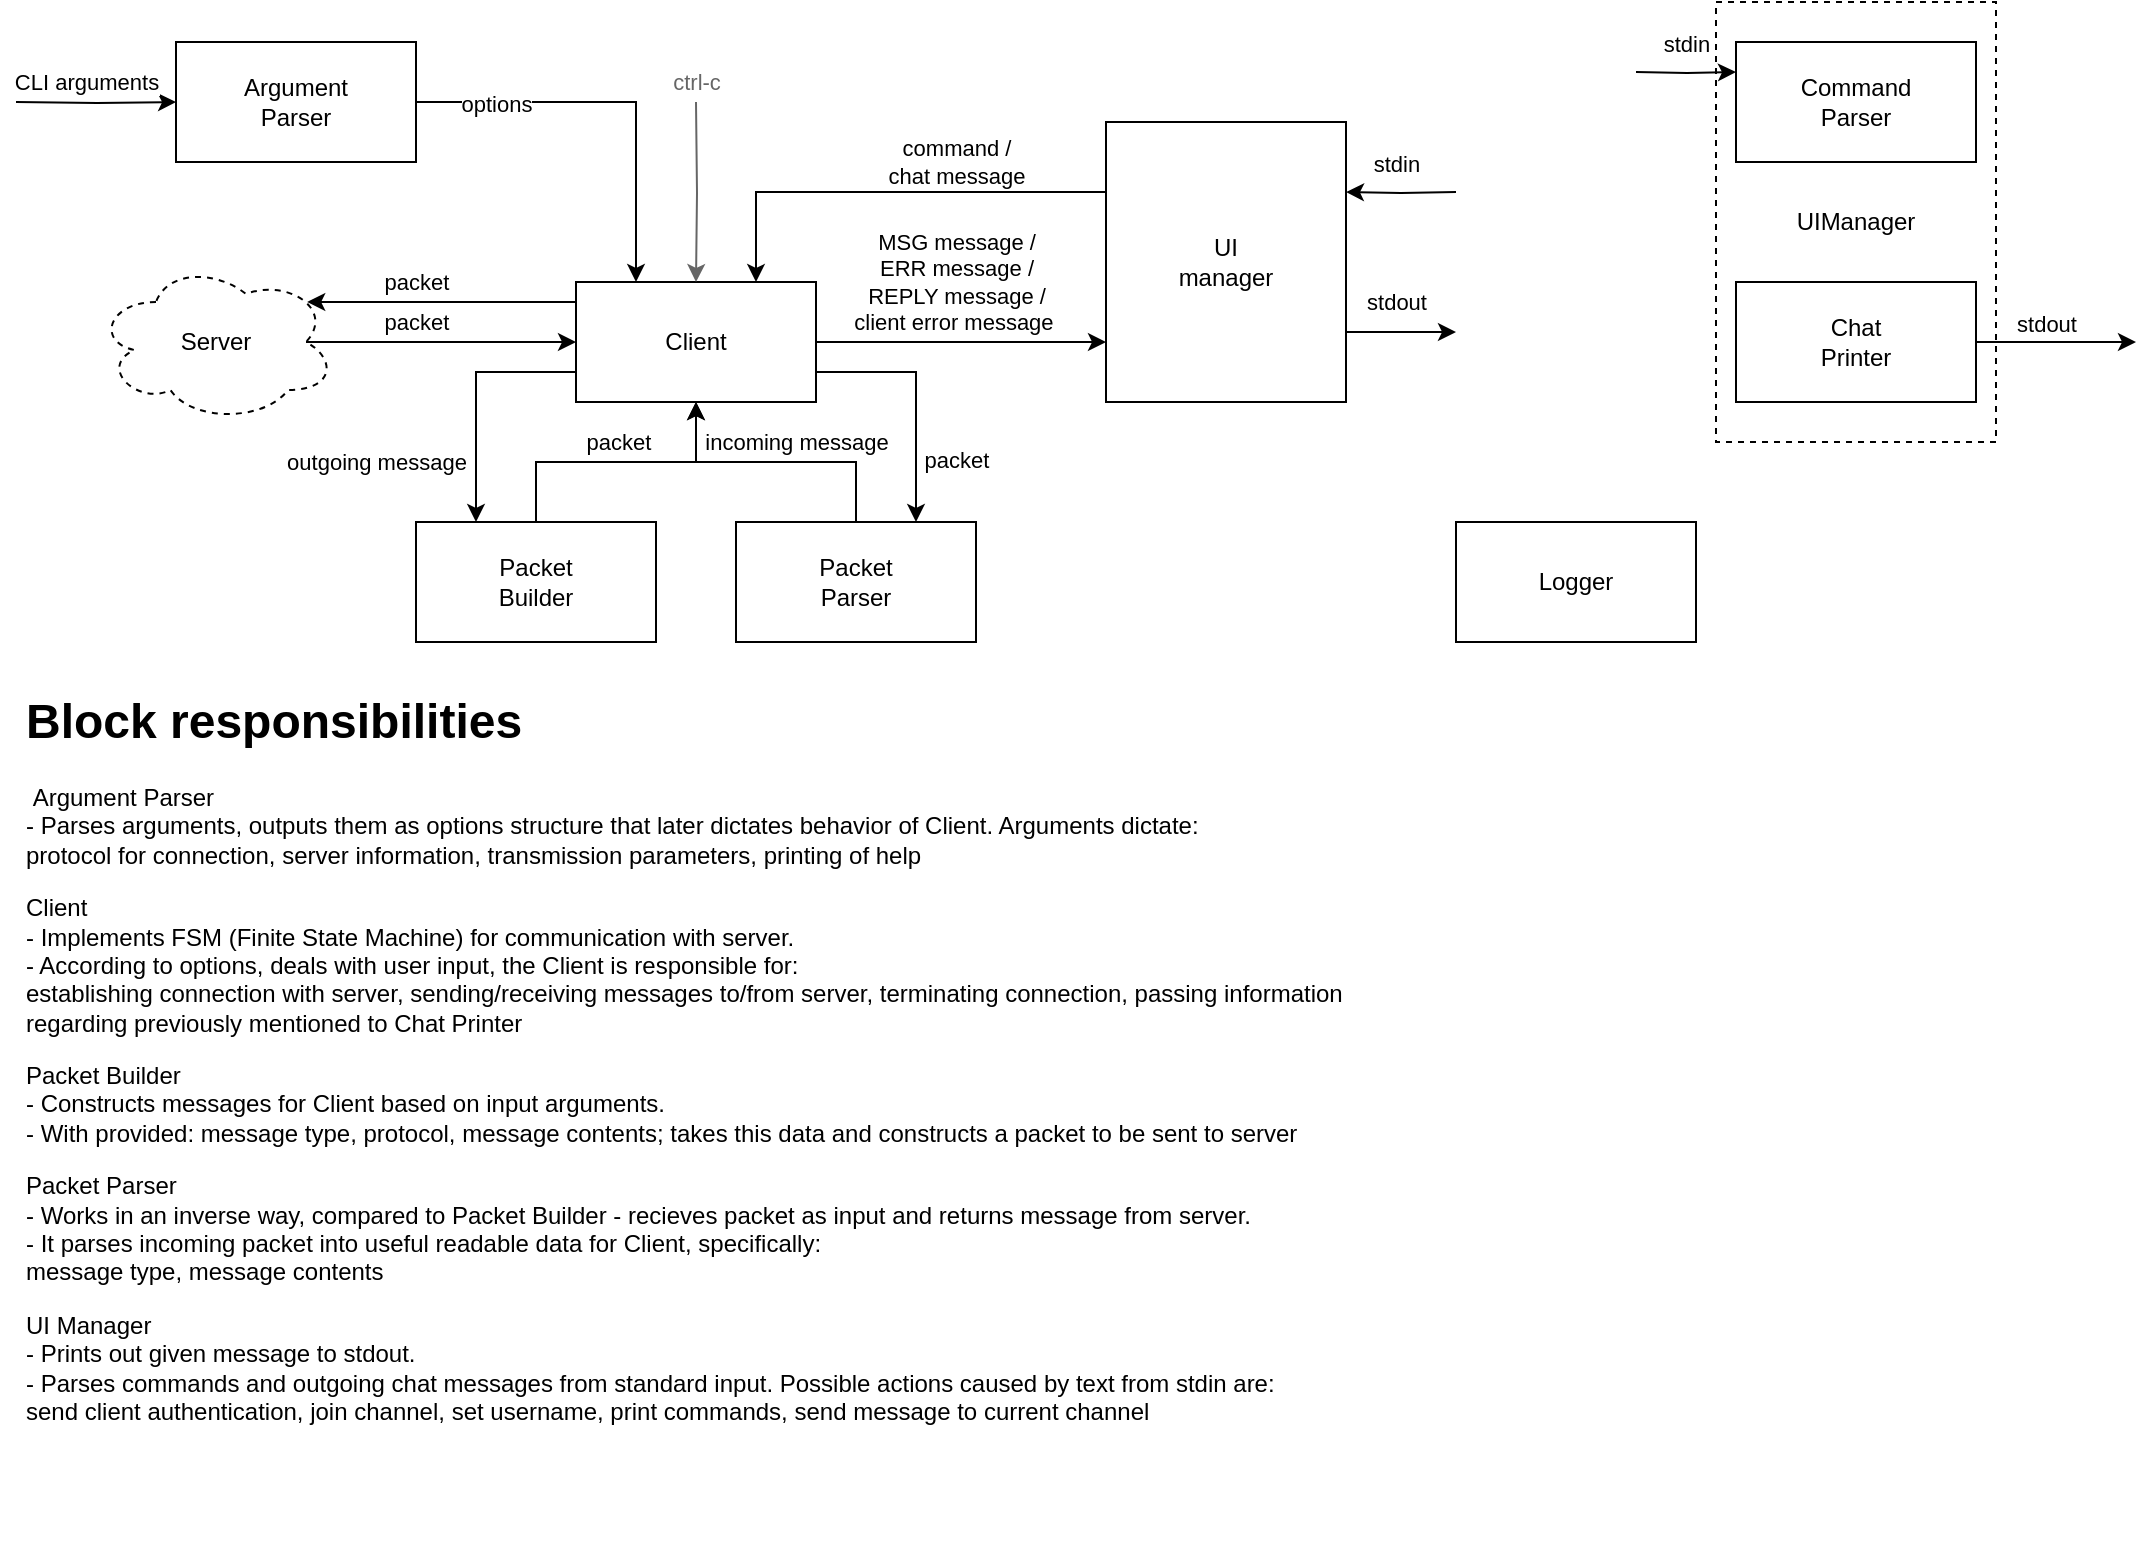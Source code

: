 <mxfile version="20.7.4" type="device" pages="3"><diagram id="19HB_wj7drYKRiI8PXYX" name="block_overview"><mxGraphModel dx="1418" dy="828" grid="1" gridSize="10" guides="1" tooltips="1" connect="1" arrows="1" fold="1" page="1" pageScale="1" pageWidth="1169" pageHeight="827" math="0" shadow="0"><root><mxCell id="0"/><mxCell id="1" parent="0"/><mxCell id="SHjql-UIn0zCqEM4_5_D-6" style="edgeStyle=orthogonalEdgeStyle;rounded=0;orthogonalLoop=1;jettySize=auto;html=1;exitX=1;exitY=0.5;exitDx=0;exitDy=0;entryX=0.25;entryY=0;entryDx=0;entryDy=0;" parent="1" source="SHjql-UIn0zCqEM4_5_D-1" target="SHjql-UIn0zCqEM4_5_D-3" edge="1"><mxGeometry relative="1" as="geometry"><mxPoint x="340" y="70" as="targetPoint"/></mxGeometry></mxCell><mxCell id="SHjql-UIn0zCqEM4_5_D-7" value="options" style="edgeLabel;html=1;align=center;verticalAlign=middle;resizable=0;points=[];" parent="SHjql-UIn0zCqEM4_5_D-6" vertex="1" connectable="0"><mxGeometry x="0.25" y="3" relative="1" as="geometry"><mxPoint x="-73" y="-14" as="offset"/></mxGeometry></mxCell><mxCell id="SHjql-UIn0zCqEM4_5_D-1" value="Argument&lt;br&gt;Parser" style="rounded=0;whiteSpace=wrap;html=1;" parent="1" vertex="1"><mxGeometry x="120" y="40" width="120" height="60" as="geometry"/></mxCell><mxCell id="SHjql-UIn0zCqEM4_5_D-13" style="edgeStyle=orthogonalEdgeStyle;rounded=0;orthogonalLoop=1;jettySize=auto;html=1;entryX=0.75;entryY=0;entryDx=0;entryDy=0;exitX=0;exitY=0.25;exitDx=0;exitDy=0;" parent="1" source="Tpk2nFmMupeDkC_VSGyl-1" target="SHjql-UIn0zCqEM4_5_D-3" edge="1"><mxGeometry relative="1" as="geometry"><mxPoint x="590" y="70" as="sourcePoint"/></mxGeometry></mxCell><mxCell id="SHjql-UIn0zCqEM4_5_D-14" value="command /&lt;br&gt;chat message" style="edgeLabel;html=1;align=center;verticalAlign=middle;resizable=0;points=[];" parent="SHjql-UIn0zCqEM4_5_D-13" vertex="1" connectable="0"><mxGeometry x="0.083" y="1" relative="1" as="geometry"><mxPoint x="44" y="-16" as="offset"/></mxGeometry></mxCell><mxCell id="MOxg56aHU-cCFxGus8Ry-1" style="edgeStyle=orthogonalEdgeStyle;rounded=0;orthogonalLoop=1;jettySize=auto;html=1;entryX=0;entryY=0.25;entryDx=0;entryDy=0;" parent="1" target="SHjql-UIn0zCqEM4_5_D-2" edge="1"><mxGeometry relative="1" as="geometry"><mxPoint x="810" y="50" as="targetPoint"/><mxPoint x="850" y="55" as="sourcePoint"/></mxGeometry></mxCell><mxCell id="MOxg56aHU-cCFxGus8Ry-2" value="stdin" style="edgeLabel;html=1;align=center;verticalAlign=middle;resizable=0;points=[];" parent="MOxg56aHU-cCFxGus8Ry-1" vertex="1" connectable="0"><mxGeometry x="-0.2" y="-1" relative="1" as="geometry"><mxPoint x="5" y="-16" as="offset"/></mxGeometry></mxCell><mxCell id="SHjql-UIn0zCqEM4_5_D-2" value="Command&lt;br&gt;Parser" style="rounded=0;whiteSpace=wrap;html=1;" parent="1" vertex="1"><mxGeometry x="900" y="40" width="120" height="60" as="geometry"/></mxCell><mxCell id="SHjql-UIn0zCqEM4_5_D-20" style="edgeStyle=orthogonalEdgeStyle;rounded=0;orthogonalLoop=1;jettySize=auto;html=1;fontColor=#666666;" parent="1" source="SHjql-UIn0zCqEM4_5_D-3" target="Tpk2nFmMupeDkC_VSGyl-1" edge="1"><mxGeometry relative="1" as="geometry"><mxPoint x="580" y="190" as="targetPoint"/><Array as="points"><mxPoint x="550" y="190"/><mxPoint x="550" y="190"/></Array></mxGeometry></mxCell><mxCell id="SHjql-UIn0zCqEM4_5_D-27" value="MSG message /&lt;br&gt;ERR message /&lt;br&gt;REPLY message /&lt;br&gt;client error message&amp;nbsp;" style="edgeLabel;html=1;align=center;verticalAlign=middle;resizable=0;points=[];fontColor=default;" parent="SHjql-UIn0zCqEM4_5_D-20" vertex="1" connectable="0"><mxGeometry x="-0.208" relative="1" as="geometry"><mxPoint x="12" y="-30" as="offset"/></mxGeometry></mxCell><mxCell id="SHjql-UIn0zCqEM4_5_D-29" style="edgeStyle=orthogonalEdgeStyle;rounded=0;orthogonalLoop=1;jettySize=auto;html=1;exitX=0;exitY=0.75;exitDx=0;exitDy=0;entryX=0.25;entryY=0;entryDx=0;entryDy=0;fontColor=#000000;" parent="1" source="SHjql-UIn0zCqEM4_5_D-3" target="SHjql-UIn0zCqEM4_5_D-4" edge="1"><mxGeometry relative="1" as="geometry"/></mxCell><mxCell id="SHjql-UIn0zCqEM4_5_D-31" value="outgoing message" style="edgeLabel;html=1;align=center;verticalAlign=middle;resizable=0;points=[];fontColor=default;" parent="SHjql-UIn0zCqEM4_5_D-29" vertex="1" connectable="0"><mxGeometry x="0.218" y="1" relative="1" as="geometry"><mxPoint x="-51" y="19" as="offset"/></mxGeometry></mxCell><mxCell id="SHjql-UIn0zCqEM4_5_D-30" style="edgeStyle=orthogonalEdgeStyle;rounded=0;orthogonalLoop=1;jettySize=auto;html=1;exitX=1;exitY=0.75;exitDx=0;exitDy=0;entryX=0.75;entryY=0;entryDx=0;entryDy=0;fontColor=#000000;" parent="1" source="SHjql-UIn0zCqEM4_5_D-3" target="SHjql-UIn0zCqEM4_5_D-5" edge="1"><mxGeometry relative="1" as="geometry"/></mxCell><mxCell id="SHjql-UIn0zCqEM4_5_D-32" value="packet" style="edgeLabel;html=1;align=center;verticalAlign=middle;resizable=0;points=[];fontColor=default;" parent="SHjql-UIn0zCqEM4_5_D-30" vertex="1" connectable="0"><mxGeometry x="0.504" relative="1" as="geometry"><mxPoint x="20" as="offset"/></mxGeometry></mxCell><mxCell id="SHjql-UIn0zCqEM4_5_D-3" value="Client" style="rounded=0;whiteSpace=wrap;html=1;" parent="1" vertex="1"><mxGeometry x="320" y="160" width="120" height="60" as="geometry"/></mxCell><mxCell id="SHjql-UIn0zCqEM4_5_D-21" style="edgeStyle=orthogonalEdgeStyle;rounded=0;orthogonalLoop=1;jettySize=auto;html=1;exitX=0.5;exitY=0;exitDx=0;exitDy=0;fontColor=#666666;" parent="1" source="SHjql-UIn0zCqEM4_5_D-4" target="SHjql-UIn0zCqEM4_5_D-3" edge="1"><mxGeometry relative="1" as="geometry"/></mxCell><mxCell id="SHjql-UIn0zCqEM4_5_D-24" value="packet" style="edgeLabel;html=1;align=center;verticalAlign=middle;resizable=0;points=[];fontColor=default;" parent="SHjql-UIn0zCqEM4_5_D-21" vertex="1" connectable="0"><mxGeometry x="-0.166" y="1" relative="1" as="geometry"><mxPoint x="12" y="-9" as="offset"/></mxGeometry></mxCell><mxCell id="SHjql-UIn0zCqEM4_5_D-4" value="Packet&lt;br&gt;Builder" style="rounded=0;whiteSpace=wrap;html=1;" parent="1" vertex="1"><mxGeometry x="240" y="280" width="120" height="60" as="geometry"/></mxCell><mxCell id="SHjql-UIn0zCqEM4_5_D-22" style="edgeStyle=orthogonalEdgeStyle;rounded=0;orthogonalLoop=1;jettySize=auto;html=1;exitX=0.5;exitY=0;exitDx=0;exitDy=0;fontColor=#666666;" parent="1" source="SHjql-UIn0zCqEM4_5_D-5" target="SHjql-UIn0zCqEM4_5_D-3" edge="1"><mxGeometry relative="1" as="geometry"/></mxCell><mxCell id="SHjql-UIn0zCqEM4_5_D-23" value="incoming message" style="edgeLabel;html=1;align=center;verticalAlign=middle;resizable=0;points=[];fontColor=default;" parent="SHjql-UIn0zCqEM4_5_D-22" vertex="1" connectable="0"><mxGeometry x="-0.169" relative="1" as="geometry"><mxPoint x="-2" y="-10" as="offset"/></mxGeometry></mxCell><mxCell id="SHjql-UIn0zCqEM4_5_D-5" value="Packet&lt;br&gt;Parser" style="rounded=0;whiteSpace=wrap;html=1;" parent="1" vertex="1"><mxGeometry x="400" y="280" width="120" height="60" as="geometry"/></mxCell><mxCell id="SHjql-UIn0zCqEM4_5_D-8" style="edgeStyle=orthogonalEdgeStyle;rounded=0;orthogonalLoop=1;jettySize=auto;html=1;" parent="1" target="SHjql-UIn0zCqEM4_5_D-1" edge="1"><mxGeometry relative="1" as="geometry"><mxPoint x="40" y="70" as="sourcePoint"/><mxPoint x="70" y="80" as="targetPoint"/></mxGeometry></mxCell><mxCell id="SHjql-UIn0zCqEM4_5_D-9" value="CLI arguments" style="edgeLabel;html=1;align=center;verticalAlign=middle;resizable=0;points=[];" parent="SHjql-UIn0zCqEM4_5_D-8" vertex="1" connectable="0"><mxGeometry x="0.25" y="3" relative="1" as="geometry"><mxPoint x="-15" y="-7" as="offset"/></mxGeometry></mxCell><mxCell id="SHjql-UIn0zCqEM4_5_D-12" value="Logger" style="rounded=0;whiteSpace=wrap;html=1;" parent="1" vertex="1"><mxGeometry x="760" y="280" width="120" height="60" as="geometry"/></mxCell><mxCell id="SHjql-UIn0zCqEM4_5_D-15" value="Chat&lt;br&gt;Printer" style="rounded=0;whiteSpace=wrap;html=1;" parent="1" vertex="1"><mxGeometry x="900" y="160" width="120" height="60" as="geometry"/></mxCell><mxCell id="SHjql-UIn0zCqEM4_5_D-16" style="edgeStyle=orthogonalEdgeStyle;rounded=0;orthogonalLoop=1;jettySize=auto;html=1;" parent="1" source="SHjql-UIn0zCqEM4_5_D-15" edge="1"><mxGeometry relative="1" as="geometry"><mxPoint x="1090" y="199.58" as="sourcePoint"/><mxPoint x="1100" y="190" as="targetPoint"/></mxGeometry></mxCell><mxCell id="SHjql-UIn0zCqEM4_5_D-17" value="stdout" style="edgeLabel;html=1;align=center;verticalAlign=middle;resizable=0;points=[];" parent="SHjql-UIn0zCqEM4_5_D-16" vertex="1" connectable="0"><mxGeometry x="0.25" y="3" relative="1" as="geometry"><mxPoint x="-15" y="-7" as="offset"/></mxGeometry></mxCell><mxCell id="SHjql-UIn0zCqEM4_5_D-18" style="edgeStyle=orthogonalEdgeStyle;rounded=0;orthogonalLoop=1;jettySize=auto;html=1;entryX=0.5;entryY=0;entryDx=0;entryDy=0;fillColor=#f5f5f5;strokeColor=#666666;" parent="1" target="SHjql-UIn0zCqEM4_5_D-3" edge="1"><mxGeometry relative="1" as="geometry"><mxPoint x="380" y="70" as="sourcePoint"/><mxPoint x="510" y="80" as="targetPoint"/></mxGeometry></mxCell><mxCell id="SHjql-UIn0zCqEM4_5_D-19" value="ctrl-c" style="edgeLabel;html=1;align=center;verticalAlign=middle;resizable=0;points=[];fontColor=#666666;" parent="SHjql-UIn0zCqEM4_5_D-18" vertex="1" connectable="0"><mxGeometry x="0.25" y="3" relative="1" as="geometry"><mxPoint x="-3" y="-66" as="offset"/></mxGeometry></mxCell><mxCell id="SHjql-UIn0zCqEM4_5_D-26" value="&lt;h1&gt;Block responsibilities&lt;/h1&gt;&lt;p&gt;&amp;nbsp;Argument Parser&lt;br&gt;&lt;span style=&quot;&quot;&gt;&#9;&lt;/span&gt;- Parses arguments, outputs them as options structure that later dictates behavior of Client. Arguments dictate:&lt;br&gt;&lt;span style=&quot;&quot;&gt;&#9;&lt;/span&gt;&lt;span style=&quot;&quot;&gt;&#9;&lt;/span&gt;protocol for connection, server information, transmission parameters, printing of help&lt;/p&gt;&lt;p&gt;Client&lt;br&gt;&lt;span style=&quot;&quot;&gt;&#9;&lt;/span&gt;- Implements FSM (Finite State Machine) for communication with server.&lt;br&gt;&lt;span style=&quot;&quot;&gt;&#9;&lt;/span&gt;- According to options, deals with user input, the Client is responsible for:&lt;br&gt;&lt;span style=&quot;&quot;&gt;&#9;&lt;/span&gt;&lt;span style=&quot;&quot;&gt;&#9;&lt;/span&gt;establishing connection with server, sending/receiving messages to/from server, terminating connection, passing information regarding previously mentioned to Chat Printer&lt;br&gt;&lt;/p&gt;&lt;p&gt;Packet Builder&lt;br&gt;&lt;span style=&quot;&quot;&gt;&#9;&lt;/span&gt;- Constructs messages for Client based on input arguments.&lt;br&gt;&lt;span style=&quot;&quot;&gt;&#9;&lt;/span&gt;- With provided: message type, protocol, message contents; takes this data and constructs a packet to be sent to server&lt;br&gt;&lt;/p&gt;&lt;p&gt;Packet Parser&lt;br&gt;&lt;span style=&quot;&quot;&gt;&#9;&lt;/span&gt;- Works in an inverse way, compared to Packet Builder - recieves packet as input and returns message from server.&lt;br&gt;&lt;span style=&quot;&quot;&gt;&#9;&lt;/span&gt;- It parses incoming packet into useful readable data for Client, specifically:&lt;br&gt;&lt;span style=&quot;&quot;&gt;&#9;&lt;/span&gt;&lt;span style=&quot;&quot;&gt;&#9;&lt;/span&gt;message type, message contents&lt;br&gt;&lt;/p&gt;&lt;p&gt;UI Manager&lt;br&gt;&lt;span style=&quot;&quot;&gt;&#9;&lt;/span&gt;- Prints out given message to stdout.&lt;br&gt;&lt;span style=&quot;border-color: var(--border-color);&quot;&gt;&#9;&lt;/span&gt;- Parses commands and outgoing chat messages from standard input. Possible actions caused by text from stdin are:&lt;br style=&quot;border-color: var(--border-color);&quot;&gt;&lt;span style=&quot;border-color: var(--border-color);&quot;&gt;&#9;&lt;/span&gt;&lt;span style=&quot;border-color: var(--border-color);&quot;&gt;&#9;&lt;/span&gt;send client authentication, join channel, set username, print commands, send message to current channel&lt;br&gt;&lt;/p&gt;" style="text;html=1;strokeColor=none;fillColor=none;spacing=5;spacingTop=-20;whiteSpace=wrap;overflow=hidden;rounded=0;fontColor=default;" parent="1" vertex="1"><mxGeometry x="40" y="360" width="720" height="440" as="geometry"/></mxCell><mxCell id="MOxg56aHU-cCFxGus8Ry-3" value="UIManager" style="rounded=0;whiteSpace=wrap;html=1;fillColor=none;dashed=1;" parent="1" vertex="1"><mxGeometry x="890" y="20" width="140" height="220" as="geometry"/></mxCell><mxCell id="pMQuisPqB9laHUlb6Zx3-2" style="edgeStyle=orthogonalEdgeStyle;rounded=0;orthogonalLoop=1;jettySize=auto;html=1;exitX=0.875;exitY=0.5;exitDx=0;exitDy=0;exitPerimeter=0;" parent="1" source="pMQuisPqB9laHUlb6Zx3-1" target="SHjql-UIn0zCqEM4_5_D-3" edge="1"><mxGeometry relative="1" as="geometry"/></mxCell><mxCell id="pMQuisPqB9laHUlb6Zx3-3" value="packet" style="edgeLabel;html=1;align=center;verticalAlign=middle;resizable=0;points=[];" parent="pMQuisPqB9laHUlb6Zx3-2" vertex="1" connectable="0"><mxGeometry x="-0.334" y="1" relative="1" as="geometry"><mxPoint x="10" y="-9" as="offset"/></mxGeometry></mxCell><mxCell id="V-T3ivn79u16GSbaQvdN-1" style="edgeStyle=orthogonalEdgeStyle;rounded=0;orthogonalLoop=1;jettySize=auto;html=1;exitX=0.88;exitY=0.25;exitDx=0;exitDy=0;exitPerimeter=0;startArrow=classic;startFill=1;endArrow=none;endFill=0;" parent="1" source="pMQuisPqB9laHUlb6Zx3-1" target="SHjql-UIn0zCqEM4_5_D-3" edge="1"><mxGeometry relative="1" as="geometry"><mxPoint x="300" y="150" as="targetPoint"/><Array as="points"><mxPoint x="290" y="170"/><mxPoint x="290" y="170"/></Array></mxGeometry></mxCell><mxCell id="V-T3ivn79u16GSbaQvdN-2" value="packet" style="edgeLabel;html=1;align=center;verticalAlign=middle;resizable=0;points=[];" parent="V-T3ivn79u16GSbaQvdN-1" vertex="1" connectable="0"><mxGeometry x="-0.111" y="1" relative="1" as="geometry"><mxPoint x="-5" y="-9" as="offset"/></mxGeometry></mxCell><mxCell id="pMQuisPqB9laHUlb6Zx3-1" value="Server" style="ellipse;shape=cloud;whiteSpace=wrap;html=1;dashed=1;fillColor=none;" parent="1" vertex="1"><mxGeometry x="80" y="150" width="120" height="80" as="geometry"/></mxCell><mxCell id="Tpk2nFmMupeDkC_VSGyl-2" style="edgeStyle=orthogonalEdgeStyle;rounded=0;orthogonalLoop=1;jettySize=auto;html=1;exitX=1;exitY=0.75;exitDx=0;exitDy=0;" parent="1" source="Tpk2nFmMupeDkC_VSGyl-1" edge="1"><mxGeometry relative="1" as="geometry"><mxPoint x="760" y="185" as="targetPoint"/></mxGeometry></mxCell><mxCell id="Tpk2nFmMupeDkC_VSGyl-3" value="stdout" style="edgeLabel;html=1;align=center;verticalAlign=middle;resizable=0;points=[];" parent="Tpk2nFmMupeDkC_VSGyl-2" vertex="1" connectable="0"><mxGeometry x="-0.21" relative="1" as="geometry"><mxPoint x="3" y="-15" as="offset"/></mxGeometry></mxCell><mxCell id="Tpk2nFmMupeDkC_VSGyl-1" value="UI&lt;br&gt;manager" style="rounded=0;whiteSpace=wrap;html=1;" parent="1" vertex="1"><mxGeometry x="585" y="80" width="120" height="140" as="geometry"/></mxCell><mxCell id="Tpk2nFmMupeDkC_VSGyl-7" value="" style="endArrow=classic;html=1;rounded=0;entryX=1;entryY=0.25;entryDx=0;entryDy=0;edgeStyle=orthogonalEdgeStyle;" parent="1" target="Tpk2nFmMupeDkC_VSGyl-1" edge="1"><mxGeometry width="50" height="50" relative="1" as="geometry"><mxPoint x="760" y="115" as="sourcePoint"/><mxPoint x="810" y="80" as="targetPoint"/></mxGeometry></mxCell><mxCell id="Tpk2nFmMupeDkC_VSGyl-8" value="stdin" style="edgeLabel;html=1;align=center;verticalAlign=middle;resizable=0;points=[];" parent="Tpk2nFmMupeDkC_VSGyl-7" vertex="1" connectable="0"><mxGeometry x="-0.386" y="-1" relative="1" as="geometry"><mxPoint x="-13" y="-14" as="offset"/></mxGeometry></mxCell></root></mxGraphModel></diagram><diagram id="6zZUEc5746e3MvSp6qLh" name="class_diagram"><mxGraphModel dx="1195" dy="703" grid="1" gridSize="10" guides="1" tooltips="1" connect="1" arrows="1" fold="1" page="1" pageScale="1" pageWidth="1169" pageHeight="827" math="0" shadow="0"><root><mxCell id="0"/><mxCell id="1" parent="0"/><mxCell id="kfZdpdAt1C88zMLUy9OK-2" value="" style="rounded=0;whiteSpace=wrap;html=1;fillColor=none;dashed=1;" parent="1" vertex="1"><mxGeometry x="80" y="573.25" width="240" height="206.25" as="geometry"/></mxCell><mxCell id="u0cTEWdMJOrmK5i-VLRL-14" value="" style="rounded=0;whiteSpace=wrap;html=1;fillColor=none;dashed=1;" parent="1" vertex="1"><mxGeometry x="809" y="78" width="260" height="336" as="geometry"/></mxCell><mxCell id="u0cTEWdMJOrmK5i-VLRL-1" value="" style="rounded=0;whiteSpace=wrap;html=1;fillColor=none;dashed=1;" parent="1" vertex="1"><mxGeometry x="399" y="46" width="380" height="248" as="geometry"/></mxCell><mxCell id="j0mkOdt7spUOvT9-uYIb-1" value="Client" style="swimlane;fontStyle=1;align=center;verticalAlign=top;childLayout=stackLayout;horizontal=1;startSize=26;horizontalStack=0;resizeParent=1;resizeParentMax=0;resizeLast=0;collapsible=1;marginBottom=0;" parent="1" vertex="1"><mxGeometry x="449" y="436" width="280" height="112" as="geometry"/></mxCell><mxCell id="0IeizqWa1A78zcLdku3q-2" value="+ serverOptions: serverOptions" style="text;strokeColor=none;fillColor=none;align=left;verticalAlign=top;spacingLeft=4;spacingRight=4;overflow=hidden;rotatable=0;points=[[0,0.5],[1,0.5]];portConstraint=eastwest;" parent="j0mkOdt7spUOvT9-uYIb-1" vertex="1"><mxGeometry y="26" width="280" height="26" as="geometry"/></mxCell><mxCell id="nvOvvloWw7he2_dTKU-8-9" value="+ clientContext: *ClientContext" style="text;strokeColor=none;fillColor=none;align=left;verticalAlign=top;spacingLeft=4;spacingRight=4;overflow=hidden;rotatable=0;points=[[0,0.5],[1,0.5]];portConstraint=eastwest;" parent="j0mkOdt7spUOvT9-uYIb-1" vertex="1"><mxGeometry y="52" width="280" height="26" as="geometry"/></mxCell><mxCell id="j0mkOdt7spUOvT9-uYIb-3" value="" style="line;strokeWidth=1;fillColor=none;align=left;verticalAlign=middle;spacingTop=-1;spacingLeft=3;spacingRight=3;rotatable=0;labelPosition=right;points=[];portConstraint=eastwest;strokeColor=inherit;" parent="j0mkOdt7spUOvT9-uYIb-1" vertex="1"><mxGeometry y="78" width="280" height="8" as="geometry"/></mxCell><mxCell id="iCQjpAvaALM-djvm7292-3" value="+ Run(): void" style="text;strokeColor=none;fillColor=none;align=left;verticalAlign=top;spacingLeft=4;spacingRight=4;overflow=hidden;rotatable=0;points=[[0,0.5],[1,0.5]];portConstraint=eastwest;" parent="j0mkOdt7spUOvT9-uYIb-1" vertex="1"><mxGeometry y="86" width="280" height="26" as="geometry"/></mxCell><mxCell id="jlnyoLKfICe1f8Wm7_2s-8" style="edgeStyle=orthogonalEdgeStyle;rounded=0;orthogonalLoop=1;jettySize=auto;html=1;exitX=0.5;exitY=0;exitDx=0;exitDy=0;endArrow=none;endFill=0;" edge="1" parent="1" source="UiwfdfZ4KjhD5h6BufcH-2" target="j0mkOdt7spUOvT9-uYIb-1"><mxGeometry relative="1" as="geometry"><Array as="points"><mxPoint x="860" y="620"/><mxPoint x="589" y="620"/></Array></mxGeometry></mxCell><mxCell id="UiwfdfZ4KjhD5h6BufcH-2" value="ArgumentParser" style="swimlane;fontStyle=1;align=center;verticalAlign=top;childLayout=stackLayout;horizontal=1;startSize=26;horizontalStack=0;resizeParent=1;resizeParentMax=0;resizeLast=0;collapsible=1;marginBottom=0;" parent="1" vertex="1"><mxGeometry x="730" y="700" width="260" height="86" as="geometry"/></mxCell><mxCell id="UiwfdfZ4KjhD5h6BufcH-4" value="" style="line;strokeWidth=1;fillColor=none;align=left;verticalAlign=middle;spacingTop=-1;spacingLeft=3;spacingRight=3;rotatable=0;labelPosition=right;points=[];portConstraint=eastwest;strokeColor=inherit;" parent="UiwfdfZ4KjhD5h6BufcH-2" vertex="1"><mxGeometry y="26" width="260" height="8" as="geometry"/></mxCell><mxCell id="UiwfdfZ4KjhD5h6BufcH-5" value="+ Parse(int, char*): serverOptions" style="text;strokeColor=none;fillColor=none;align=left;verticalAlign=top;spacingLeft=4;spacingRight=4;overflow=hidden;rotatable=0;points=[[0,0.5],[1,0.5]];portConstraint=eastwest;" parent="UiwfdfZ4KjhD5h6BufcH-2" vertex="1"><mxGeometry y="34" width="260" height="26" as="geometry"/></mxCell><mxCell id="Z0La_PJrWPaTsla6mW1E-4" value="- ResolveHostname(string): string" style="text;strokeColor=none;fillColor=none;align=left;verticalAlign=top;spacingLeft=4;spacingRight=4;overflow=hidden;rotatable=0;points=[[0,0.5],[1,0.5]];portConstraint=eastwest;" parent="UiwfdfZ4KjhD5h6BufcH-2" vertex="1"><mxGeometry y="60" width="260" height="26" as="geometry"/></mxCell><mxCell id="fM_nQZYWUAoviOZi0A0O-1" value="ITransport" style="swimlane;fontStyle=3;align=center;verticalAlign=top;childLayout=stackLayout;horizontal=1;startSize=26;horizontalStack=0;resizeParent=1;resizeParentMax=0;resizeLast=0;collapsible=1;marginBottom=0;" parent="1" vertex="1"><mxGeometry x="819" y="214" width="240" height="190" as="geometry"/></mxCell><mxCell id="hCz3RUWWqJfSj_xdj6QM-1" value="+ socket: int" style="text;strokeColor=none;fillColor=none;align=left;verticalAlign=top;spacingLeft=4;spacingRight=4;overflow=hidden;rotatable=0;points=[[0,0.5],[1,0.5]];portConstraint=eastwest;" parent="fM_nQZYWUAoviOZi0A0O-1" vertex="1"><mxGeometry y="26" width="240" height="26" as="geometry"/></mxCell><mxCell id="fM_nQZYWUAoviOZi0A0O-3" value="" style="line;strokeWidth=1;fillColor=none;align=left;verticalAlign=middle;spacingTop=-1;spacingLeft=3;spacingRight=3;rotatable=0;labelPosition=right;points=[];portConstraint=eastwest;strokeColor=inherit;" parent="fM_nQZYWUAoviOZi0A0O-1" vertex="1"><mxGeometry y="52" width="240" height="8" as="geometry"/></mxCell><mxCell id="fM_nQZYWUAoviOZi0A0O-4" value="+ EstablishConnection(serverOptions): void" style="text;strokeColor=none;fillColor=none;align=left;verticalAlign=top;spacingLeft=4;spacingRight=4;overflow=hidden;rotatable=0;points=[[0,0.5],[1,0.5]];portConstraint=eastwest;" parent="fM_nQZYWUAoviOZi0A0O-1" vertex="1"><mxGeometry y="60" width="240" height="26" as="geometry"/></mxCell><mxCell id="fM_nQZYWUAoviOZi0A0O-5" value="+ SendData(string): void" style="text;strokeColor=none;fillColor=none;align=left;verticalAlign=top;spacingLeft=4;spacingRight=4;overflow=hidden;rotatable=0;points=[[0,0.5],[1,0.5]];portConstraint=eastwest;" parent="fM_nQZYWUAoviOZi0A0O-1" vertex="1"><mxGeometry y="86" width="240" height="26" as="geometry"/></mxCell><mxCell id="fM_nQZYWUAoviOZi0A0O-6" value="+ ReceiveData(): string" style="text;strokeColor=none;fillColor=none;align=left;verticalAlign=top;spacingLeft=4;spacingRight=4;overflow=hidden;rotatable=0;points=[[0,0.5],[1,0.5]];portConstraint=eastwest;" parent="fM_nQZYWUAoviOZi0A0O-1" vertex="1"><mxGeometry y="112" width="240" height="26" as="geometry"/></mxCell><mxCell id="fM_nQZYWUAoviOZi0A0O-7" value="+ CloseSocket(): void" style="text;strokeColor=none;fillColor=none;align=left;verticalAlign=top;spacingLeft=4;spacingRight=4;overflow=hidden;rotatable=0;points=[[0,0.5],[1,0.5]];portConstraint=eastwest;" parent="fM_nQZYWUAoviOZi0A0O-1" vertex="1"><mxGeometry y="138" width="240" height="26" as="geometry"/></mxCell><mxCell id="iCQjpAvaALM-djvm7292-5" value="+ GetSocket(): int" style="text;strokeColor=none;fillColor=none;align=left;verticalAlign=top;spacingLeft=4;spacingRight=4;overflow=hidden;rotatable=0;points=[[0,0.5],[1,0.5]];portConstraint=eastwest;" parent="fM_nQZYWUAoviOZi0A0O-1" vertex="1"><mxGeometry y="164" width="240" height="26" as="geometry"/></mxCell><mxCell id="u0cTEWdMJOrmK5i-VLRL-3" value="TcpTransport" style="swimlane;fontStyle=1;align=center;verticalAlign=top;childLayout=stackLayout;horizontal=1;startSize=26;horizontalStack=0;resizeParent=1;resizeParentMax=0;resizeLast=0;collapsible=1;marginBottom=0;" parent="1" vertex="1"><mxGeometry x="819" y="138" width="241" height="34" as="geometry"/></mxCell><mxCell id="u0cTEWdMJOrmK5i-VLRL-4" value="" style="line;strokeWidth=1;fillColor=none;align=left;verticalAlign=middle;spacingTop=-1;spacingLeft=3;spacingRight=3;rotatable=0;labelPosition=right;points=[];portConstraint=eastwest;strokeColor=inherit;" parent="u0cTEWdMJOrmK5i-VLRL-3" vertex="1"><mxGeometry y="26" width="241" height="8" as="geometry"/></mxCell><mxCell id="u0cTEWdMJOrmK5i-VLRL-9" value="UdpTransport" style="swimlane;fontStyle=1;align=center;verticalAlign=top;childLayout=stackLayout;horizontal=1;startSize=26;horizontalStack=0;resizeParent=1;resizeParentMax=0;resizeLast=0;collapsible=1;marginBottom=0;" parent="1" vertex="1"><mxGeometry x="819" y="88" width="241" height="34" as="geometry"/></mxCell><mxCell id="u0cTEWdMJOrmK5i-VLRL-10" value="" style="line;strokeWidth=1;fillColor=none;align=left;verticalAlign=middle;spacingTop=-1;spacingLeft=3;spacingRight=3;rotatable=0;labelPosition=right;points=[];portConstraint=eastwest;strokeColor=inherit;" parent="u0cTEWdMJOrmK5i-VLRL-9" vertex="1"><mxGeometry y="26" width="241" height="8" as="geometry"/></mxCell><mxCell id="jlnyoLKfICe1f8Wm7_2s-7" style="edgeStyle=orthogonalEdgeStyle;rounded=0;orthogonalLoop=1;jettySize=auto;html=1;exitX=1;exitY=0.5;exitDx=0;exitDy=0;endArrow=none;endFill=0;" edge="1" parent="1" source="GxqlROWeQC5w1d1tSZJr-5" target="fM_nQZYWUAoviOZi0A0O-1"><mxGeometry relative="1" as="geometry"><Array as="points"><mxPoint x="800" y="228"/><mxPoint x="800" y="228"/></Array></mxGeometry></mxCell><mxCell id="GxqlROWeQC5w1d1tSZJr-5" value="IState" style="swimlane;fontStyle=3;align=center;verticalAlign=top;childLayout=stackLayout;horizontal=1;startSize=26;horizontalStack=0;resizeParent=1;resizeParentMax=0;resizeLast=0;collapsible=1;marginBottom=0;" parent="1" vertex="1"><mxGeometry x="449" y="172" width="280" height="112" as="geometry"/></mxCell><mxCell id="fM_nQZYWUAoviOZi0A0O-9" value="+ clientContext: *ClientContext" style="text;strokeColor=none;fillColor=none;align=left;verticalAlign=top;spacingLeft=4;spacingRight=4;overflow=hidden;rotatable=0;points=[[0,0.5],[1,0.5]];portConstraint=eastwest;" parent="GxqlROWeQC5w1d1tSZJr-5" vertex="1"><mxGeometry y="26" width="280" height="26" as="geometry"/></mxCell><mxCell id="GxqlROWeQC5w1d1tSZJr-7" value="" style="line;strokeWidth=1;fillColor=none;align=left;verticalAlign=middle;spacingTop=-1;spacingLeft=3;spacingRight=3;rotatable=0;labelPosition=right;points=[];portConstraint=eastwest;strokeColor=inherit;" parent="GxqlROWeQC5w1d1tSZJr-5" vertex="1"><mxGeometry y="52" width="280" height="8" as="geometry"/></mxCell><mxCell id="GxqlROWeQC5w1d1tSZJr-8" value="+ HandleCommand(command): *ClientState" style="text;strokeColor=none;fillColor=none;align=left;verticalAlign=top;spacingLeft=4;spacingRight=4;overflow=hidden;rotatable=0;points=[[0,0.5],[1,0.5]];portConstraint=eastwest;" parent="GxqlROWeQC5w1d1tSZJr-5" vertex="1"><mxGeometry y="60" width="280" height="26" as="geometry"/></mxCell><mxCell id="2fq_qHKratWwmBU38HMo-1" value="+ HandleMessage(message): *ClientState" style="text;strokeColor=none;fillColor=none;align=left;verticalAlign=top;spacingLeft=4;spacingRight=4;overflow=hidden;rotatable=0;points=[[0,0.5],[1,0.5]];portConstraint=eastwest;" parent="GxqlROWeQC5w1d1tSZJr-5" vertex="1"><mxGeometry y="86" width="280" height="26" as="geometry"/></mxCell><mxCell id="GxqlROWeQC5w1d1tSZJr-9" value="StartState" style="swimlane;fontStyle=1;align=center;verticalAlign=top;childLayout=stackLayout;horizontal=1;startSize=26;horizontalStack=0;resizeParent=1;resizeParentMax=0;resizeLast=0;collapsible=1;marginBottom=0;" parent="1" vertex="1"><mxGeometry x="609" y="56" width="160" height="34" as="geometry"/></mxCell><mxCell id="GxqlROWeQC5w1d1tSZJr-11" value="" style="line;strokeWidth=1;fillColor=none;align=left;verticalAlign=middle;spacingTop=-1;spacingLeft=3;spacingRight=3;rotatable=0;labelPosition=right;points=[];portConstraint=eastwest;strokeColor=inherit;" parent="GxqlROWeQC5w1d1tSZJr-9" vertex="1"><mxGeometry y="26" width="160" height="8" as="geometry"/></mxCell><mxCell id="GxqlROWeQC5w1d1tSZJr-13" value="" style="endArrow=block;endSize=16;endFill=0;html=1;rounded=0;edgeStyle=orthogonalEdgeStyle;" parent="1" target="GxqlROWeQC5w1d1tSZJr-5" edge="1"><mxGeometry width="160" relative="1" as="geometry"><mxPoint x="589" y="73" as="sourcePoint"/><mxPoint x="489" y="398" as="targetPoint"/></mxGeometry></mxCell><mxCell id="GxqlROWeQC5w1d1tSZJr-14" value="AuthState" style="swimlane;fontStyle=1;align=center;verticalAlign=top;childLayout=stackLayout;horizontal=1;startSize=26;horizontalStack=0;resizeParent=1;resizeParentMax=0;resizeLast=0;collapsible=1;marginBottom=0;" parent="1" vertex="1"><mxGeometry x="409" y="106" width="160" height="34" as="geometry"/></mxCell><mxCell id="GxqlROWeQC5w1d1tSZJr-16" value="" style="line;strokeWidth=1;fillColor=none;align=left;verticalAlign=middle;spacingTop=-1;spacingLeft=3;spacingRight=3;rotatable=0;labelPosition=right;points=[];portConstraint=eastwest;strokeColor=inherit;" parent="GxqlROWeQC5w1d1tSZJr-14" vertex="1"><mxGeometry y="26" width="160" height="8" as="geometry"/></mxCell><mxCell id="WRrk6hfcYA5Ib1tkxJkN-4" style="edgeStyle=orthogonalEdgeStyle;rounded=0;orthogonalLoop=1;jettySize=auto;html=1;exitX=0;exitY=0.5;exitDx=0;exitDy=0;entryX=1;entryY=0.5;entryDx=0;entryDy=0;endArrow=none;endFill=0;" edge="1" parent="1" source="GxqlROWeQC5w1d1tSZJr-18" target="GxqlROWeQC5w1d1tSZJr-14"><mxGeometry relative="1" as="geometry"/></mxCell><mxCell id="GxqlROWeQC5w1d1tSZJr-18" value="OpenState" style="swimlane;fontStyle=1;align=center;verticalAlign=top;childLayout=stackLayout;horizontal=1;startSize=26;horizontalStack=0;resizeParent=1;resizeParentMax=0;resizeLast=0;collapsible=1;marginBottom=0;" parent="1" vertex="1"><mxGeometry x="609" y="106" width="160" height="34" as="geometry"/></mxCell><mxCell id="GxqlROWeQC5w1d1tSZJr-20" value="" style="line;strokeWidth=1;fillColor=none;align=left;verticalAlign=middle;spacingTop=-1;spacingLeft=3;spacingRight=3;rotatable=0;labelPosition=right;points=[];portConstraint=eastwest;strokeColor=inherit;" parent="GxqlROWeQC5w1d1tSZJr-18" vertex="1"><mxGeometry y="26" width="160" height="8" as="geometry"/></mxCell><mxCell id="WRrk6hfcYA5Ib1tkxJkN-5" style="edgeStyle=orthogonalEdgeStyle;rounded=0;orthogonalLoop=1;jettySize=auto;html=1;exitX=1;exitY=0.5;exitDx=0;exitDy=0;entryX=0;entryY=0.5;entryDx=0;entryDy=0;endArrow=none;endFill=0;" edge="1" parent="1" source="GxqlROWeQC5w1d1tSZJr-22"><mxGeometry relative="1" as="geometry"><mxPoint x="609" y="73" as="targetPoint"/></mxGeometry></mxCell><mxCell id="jlnyoLKfICe1f8Wm7_2s-5" style="edgeStyle=orthogonalEdgeStyle;rounded=0;orthogonalLoop=1;jettySize=auto;html=1;exitX=0.5;exitY=1;exitDx=0;exitDy=0;entryX=0.5;entryY=0;entryDx=0;entryDy=0;endArrow=none;endFill=0;" edge="1" parent="1" source="GxqlROWeQC5w1d1tSZJr-22" target="GxqlROWeQC5w1d1tSZJr-14"><mxGeometry relative="1" as="geometry"/></mxCell><mxCell id="GxqlROWeQC5w1d1tSZJr-22" value="JoinState" style="swimlane;fontStyle=1;align=center;verticalAlign=top;childLayout=stackLayout;horizontal=1;startSize=26;horizontalStack=0;resizeParent=1;resizeParentMax=0;resizeLast=0;collapsible=1;marginBottom=0;" parent="1" vertex="1"><mxGeometry x="409" y="56" width="160" height="34" as="geometry"/></mxCell><mxCell id="GxqlROWeQC5w1d1tSZJr-24" value="" style="line;strokeWidth=1;fillColor=none;align=left;verticalAlign=middle;spacingTop=-1;spacingLeft=3;spacingRight=3;rotatable=0;labelPosition=right;points=[];portConstraint=eastwest;strokeColor=inherit;" parent="GxqlROWeQC5w1d1tSZJr-22" vertex="1"><mxGeometry y="26" width="160" height="8" as="geometry"/></mxCell><mxCell id="u0cTEWdMJOrmK5i-VLRL-2" value="State pattern" style="text;html=1;strokeColor=none;fillColor=none;align=center;verticalAlign=middle;whiteSpace=wrap;rounded=0;" parent="1" vertex="1"><mxGeometry x="549" y="16" width="80" height="30" as="geometry"/></mxCell><mxCell id="u0cTEWdMJOrmK5i-VLRL-13" value="" style="endArrow=block;endSize=16;endFill=0;html=1;rounded=0;edgeStyle=orthogonalEdgeStyle;" parent="1" source="fM_nQZYWUAoviOZi0A0O-1" target="u0cTEWdMJOrmK5i-VLRL-3" edge="1"><mxGeometry width="160" relative="1" as="geometry"><mxPoint x="1019" y="228" as="sourcePoint"/><mxPoint x="1019" y="282" as="targetPoint"/></mxGeometry></mxCell><mxCell id="u0cTEWdMJOrmK5i-VLRL-15" value="Strategy pattern" style="text;html=1;strokeColor=none;fillColor=none;align=center;verticalAlign=middle;whiteSpace=wrap;rounded=0;" parent="1" vertex="1"><mxGeometry x="900" y="44.25" width="90" height="33.75" as="geometry"/></mxCell><mxCell id="mHs_672lvDzZJAN-gtHM-1" value="" style="rounded=0;whiteSpace=wrap;html=1;fillColor=none;dashed=1;" parent="1" vertex="1"><mxGeometry x="89" y="49.75" width="231" height="274.25" as="geometry"/></mxCell><mxCell id="mHs_672lvDzZJAN-gtHM-2" value="IMessageConvert" style="swimlane;fontStyle=3;align=center;verticalAlign=top;childLayout=stackLayout;horizontal=1;startSize=26;horizontalStack=0;resizeParent=1;resizeParentMax=0;resizeLast=0;collapsible=1;marginBottom=0;" parent="1" vertex="1"><mxGeometry x="99" y="200" width="211" height="112" as="geometry"/></mxCell><mxCell id="mHs_672lvDzZJAN-gtHM-3" value="" style="line;strokeWidth=1;fillColor=none;align=left;verticalAlign=middle;spacingTop=-1;spacingLeft=3;spacingRight=3;rotatable=0;labelPosition=right;points=[];portConstraint=eastwest;strokeColor=inherit;" parent="mHs_672lvDzZJAN-gtHM-2" vertex="1"><mxGeometry y="26" width="211" height="8" as="geometry"/></mxCell><mxCell id="mHs_672lvDzZJAN-gtHM-7" value="+ EncodeMessage(message): string" style="text;strokeColor=none;fillColor=none;align=left;verticalAlign=top;spacingLeft=4;spacingRight=4;overflow=hidden;rotatable=0;points=[[0,0.5],[1,0.5]];portConstraint=eastwest;" parent="mHs_672lvDzZJAN-gtHM-2" vertex="1"><mxGeometry y="34" width="211" height="26" as="geometry"/></mxCell><mxCell id="p5RJggCPAW1zd2ZGxyNl-1" value="+ DecodeMessage(string): message" style="text;strokeColor=none;fillColor=none;align=left;verticalAlign=top;spacingLeft=4;spacingRight=4;overflow=hidden;rotatable=0;points=[[0,0.5],[1,0.5]];portConstraint=eastwest;" parent="mHs_672lvDzZJAN-gtHM-2" vertex="1"><mxGeometry y="60" width="211" height="26" as="geometry"/></mxCell><mxCell id="iCQjpAvaALM-djvm7292-2" value="+ DecodeStream(string): array" style="text;strokeColor=none;fillColor=none;align=left;verticalAlign=top;spacingLeft=4;spacingRight=4;overflow=hidden;rotatable=0;points=[[0,0.5],[1,0.5]];portConstraint=eastwest;" parent="mHs_672lvDzZJAN-gtHM-2" vertex="1"><mxGeometry y="86" width="211" height="26" as="geometry"/></mxCell><mxCell id="WRrk6hfcYA5Ib1tkxJkN-2" style="edgeStyle=orthogonalEdgeStyle;rounded=0;orthogonalLoop=1;jettySize=auto;html=1;exitX=0.5;exitY=0;exitDx=0;exitDy=0;entryX=0.5;entryY=1;entryDx=0;entryDy=0;endArrow=none;endFill=0;" edge="1" parent="1" source="mHs_672lvDzZJAN-gtHM-8" target="mHs_672lvDzZJAN-gtHM-10"><mxGeometry relative="1" as="geometry"/></mxCell><mxCell id="mHs_672lvDzZJAN-gtHM-8" value="TcpMessageConvert" style="swimlane;fontStyle=1;align=center;verticalAlign=top;childLayout=stackLayout;horizontal=1;startSize=26;horizontalStack=0;resizeParent=1;resizeParentMax=0;resizeLast=0;collapsible=1;marginBottom=0;" parent="1" vertex="1"><mxGeometry x="99" y="107.75" width="211" height="60" as="geometry"/></mxCell><mxCell id="iCQjpAvaALM-djvm7292-4" value="+ incompleteMessage: string" style="text;strokeColor=none;fillColor=none;align=left;verticalAlign=top;spacingLeft=4;spacingRight=4;overflow=hidden;rotatable=0;points=[[0,0.5],[1,0.5]];portConstraint=eastwest;" parent="mHs_672lvDzZJAN-gtHM-8" vertex="1"><mxGeometry y="26" width="211" height="26" as="geometry"/></mxCell><mxCell id="mHs_672lvDzZJAN-gtHM-9" value="" style="line;strokeWidth=1;fillColor=none;align=left;verticalAlign=middle;spacingTop=-1;spacingLeft=3;spacingRight=3;rotatable=0;labelPosition=right;points=[];portConstraint=eastwest;strokeColor=inherit;" parent="mHs_672lvDzZJAN-gtHM-8" vertex="1"><mxGeometry y="52" width="211" height="8" as="geometry"/></mxCell><mxCell id="mHs_672lvDzZJAN-gtHM-10" value="UdpMessageConvert" style="swimlane;fontStyle=1;align=center;verticalAlign=top;childLayout=stackLayout;horizontal=1;startSize=26;horizontalStack=0;resizeParent=1;resizeParentMax=0;resizeLast=0;collapsible=1;marginBottom=0;" parent="1" vertex="1"><mxGeometry x="99" y="59.75" width="211" height="34" as="geometry"/></mxCell><mxCell id="mHs_672lvDzZJAN-gtHM-11" value="" style="line;strokeWidth=1;fillColor=none;align=left;verticalAlign=middle;spacingTop=-1;spacingLeft=3;spacingRight=3;rotatable=0;labelPosition=right;points=[];portConstraint=eastwest;strokeColor=inherit;" parent="mHs_672lvDzZJAN-gtHM-10" vertex="1"><mxGeometry y="26" width="211" height="8" as="geometry"/></mxCell><mxCell id="mHs_672lvDzZJAN-gtHM-12" value="" style="endArrow=block;endSize=16;endFill=0;html=1;rounded=0;edgeStyle=orthogonalEdgeStyle;" parent="1" source="mHs_672lvDzZJAN-gtHM-2" target="mHs_672lvDzZJAN-gtHM-8" edge="1"><mxGeometry width="160" relative="1" as="geometry"><mxPoint x="299" y="143.75" as="sourcePoint"/><mxPoint x="299" y="197.75" as="targetPoint"/></mxGeometry></mxCell><mxCell id="mHs_672lvDzZJAN-gtHM-13" value="Strategy pattern" style="text;html=1;strokeColor=none;fillColor=none;align=center;verticalAlign=middle;whiteSpace=wrap;rounded=0;" parent="1" vertex="1"><mxGeometry x="159.5" y="16" width="90" height="33.75" as="geometry"/></mxCell><mxCell id="8HeGvxAsMnm6QzlQD9UR-1" value="1" style="endArrow=open;html=1;endSize=10;startArrow=diamondThin;startSize=18;startFill=1;edgeStyle=orthogonalEdgeStyle;align=left;verticalAlign=bottom;rounded=0;" parent="1" source="j0mkOdt7spUOvT9-uYIb-1" target="fM_nQZYWUAoviOZi0A0O-1" edge="1"><mxGeometry x="-1" y="3" relative="1" as="geometry"><mxPoint x="759" y="429" as="sourcePoint"/><mxPoint x="919" y="429" as="targetPoint"/></mxGeometry></mxCell><mxCell id="8HeGvxAsMnm6QzlQD9UR-3" value="" style="endArrow=open;html=1;endSize=10;startArrow=diamondThin;startSize=18;startFill=1;edgeStyle=orthogonalEdgeStyle;align=left;verticalAlign=bottom;rounded=0;" parent="1" source="j0mkOdt7spUOvT9-uYIb-1" target="mHs_672lvDzZJAN-gtHM-2" edge="1"><mxGeometry x="-1" y="3" relative="1" as="geometry"><mxPoint x="769.0" y="439" as="sourcePoint"/><mxPoint x="929.0" y="439" as="targetPoint"/></mxGeometry></mxCell><mxCell id="Q12HV1bpcXS9D9SGx7fT-1" value="1" style="edgeLabel;html=1;align=center;verticalAlign=middle;resizable=0;points=[];" vertex="1" connectable="0" parent="8HeGvxAsMnm6QzlQD9UR-3"><mxGeometry x="-0.935" y="2" relative="1" as="geometry"><mxPoint y="-19" as="offset"/></mxGeometry></mxCell><mxCell id="8HeGvxAsMnm6QzlQD9UR-4" value="1" style="endArrow=open;html=1;endSize=10;startArrow=diamondThin;startSize=18;startFill=1;edgeStyle=orthogonalEdgeStyle;align=left;verticalAlign=bottom;rounded=0;" parent="1" source="j0mkOdt7spUOvT9-uYIb-1" target="GxqlROWeQC5w1d1tSZJr-5" edge="1"><mxGeometry x="-0.658" y="19" relative="1" as="geometry"><mxPoint x="779.0" y="449" as="sourcePoint"/><mxPoint x="939.0" y="449" as="targetPoint"/><mxPoint as="offset"/></mxGeometry></mxCell><mxCell id="kfZdpdAt1C88zMLUy9OK-3" value="ICommandConvert" style="swimlane;fontStyle=3;align=center;verticalAlign=top;childLayout=stackLayout;horizontal=1;startSize=26;horizontalStack=0;resizeParent=1;resizeParentMax=0;resizeLast=0;collapsible=1;marginBottom=0;" parent="1" vertex="1"><mxGeometry x="91" y="579.5" width="220" height="86" as="geometry"/></mxCell><mxCell id="kfZdpdAt1C88zMLUy9OK-5" value="" style="line;strokeWidth=1;fillColor=none;align=left;verticalAlign=middle;spacingTop=-1;spacingLeft=3;spacingRight=3;rotatable=0;labelPosition=right;points=[];portConstraint=eastwest;strokeColor=inherit;" parent="kfZdpdAt1C88zMLUy9OK-3" vertex="1"><mxGeometry y="26" width="220" height="8" as="geometry"/></mxCell><mxCell id="kfZdpdAt1C88zMLUy9OK-6" value="+ EncodeCommand(command): string" style="text;strokeColor=none;fillColor=none;align=left;verticalAlign=top;spacingLeft=4;spacingRight=4;overflow=hidden;rotatable=0;points=[[0,0.5],[1,0.5]];portConstraint=eastwest;" parent="kfZdpdAt1C88zMLUy9OK-3" vertex="1"><mxGeometry y="34" width="220" height="26" as="geometry"/></mxCell><mxCell id="kfZdpdAt1C88zMLUy9OK-7" value="+ DecodeCommand(string): command" style="text;strokeColor=none;fillColor=none;align=left;verticalAlign=top;spacingLeft=4;spacingRight=4;overflow=hidden;rotatable=0;points=[[0,0.5],[1,0.5]];portConstraint=eastwest;" parent="kfZdpdAt1C88zMLUy9OK-3" vertex="1"><mxGeometry y="60" width="220" height="26" as="geometry"/></mxCell><mxCell id="WRrk6hfcYA5Ib1tkxJkN-3" style="edgeStyle=orthogonalEdgeStyle;rounded=0;orthogonalLoop=1;jettySize=auto;html=1;exitX=0.5;exitY=0;exitDx=0;exitDy=0;entryX=0.5;entryY=1;entryDx=0;entryDy=0;endArrow=none;endFill=0;" edge="1" parent="1" source="kfZdpdAt1C88zMLUy9OK-9" target="kfZdpdAt1C88zMLUy9OK-11"><mxGeometry relative="1" as="geometry"/></mxCell><mxCell id="kfZdpdAt1C88zMLUy9OK-9" value="TcpCommandConvert" style="swimlane;fontStyle=1;align=center;verticalAlign=top;childLayout=stackLayout;horizontal=1;startSize=26;horizontalStack=0;resizeParent=1;resizeParentMax=0;resizeLast=0;collapsible=1;marginBottom=0;" parent="1" vertex="1"><mxGeometry x="90" y="737.5" width="220" height="34" as="geometry"/></mxCell><mxCell id="kfZdpdAt1C88zMLUy9OK-10" value="" style="line;strokeWidth=1;fillColor=none;align=left;verticalAlign=middle;spacingTop=-1;spacingLeft=3;spacingRight=3;rotatable=0;labelPosition=right;points=[];portConstraint=eastwest;strokeColor=inherit;" parent="kfZdpdAt1C88zMLUy9OK-9" vertex="1"><mxGeometry y="26" width="220" height="8" as="geometry"/></mxCell><mxCell id="kfZdpdAt1C88zMLUy9OK-11" value="UdpCommandConvert" style="swimlane;fontStyle=1;align=center;verticalAlign=top;childLayout=stackLayout;horizontal=1;startSize=26;horizontalStack=0;resizeParent=1;resizeParentMax=0;resizeLast=0;collapsible=1;marginBottom=0;" parent="1" vertex="1"><mxGeometry x="90" y="689.5" width="220" height="34" as="geometry"/></mxCell><mxCell id="kfZdpdAt1C88zMLUy9OK-12" value="" style="line;strokeWidth=1;fillColor=none;align=left;verticalAlign=middle;spacingTop=-1;spacingLeft=3;spacingRight=3;rotatable=0;labelPosition=right;points=[];portConstraint=eastwest;strokeColor=inherit;" parent="kfZdpdAt1C88zMLUy9OK-11" vertex="1"><mxGeometry y="26" width="220" height="8" as="geometry"/></mxCell><mxCell id="kfZdpdAt1C88zMLUy9OK-13" value="" style="endArrow=block;endSize=16;endFill=0;html=1;rounded=0;edgeStyle=orthogonalEdgeStyle;" parent="1" source="kfZdpdAt1C88zMLUy9OK-3" target="kfZdpdAt1C88zMLUy9OK-11" edge="1"><mxGeometry width="160" relative="1" as="geometry"><mxPoint x="290" y="667.25" as="sourcePoint"/><mxPoint x="290" y="721.25" as="targetPoint"/></mxGeometry></mxCell><mxCell id="T4LeEwmBEKLRQdvN0lpV-8" value="Output" style="swimlane;fontStyle=1;align=center;verticalAlign=top;childLayout=stackLayout;horizontal=1;startSize=26;horizontalStack=0;resizeParent=1;resizeParentMax=0;resizeLast=0;collapsible=1;marginBottom=0;" parent="1" vertex="1"><mxGeometry x="460" y="700" width="200" height="112" as="geometry"/></mxCell><mxCell id="T4LeEwmBEKLRQdvN0lpV-10" value="" style="line;strokeWidth=1;fillColor=none;align=left;verticalAlign=middle;spacingTop=-1;spacingLeft=3;spacingRight=3;rotatable=0;labelPosition=right;points=[];portConstraint=eastwest;strokeColor=inherit;" parent="T4LeEwmBEKLRQdvN0lpV-8" vertex="1"><mxGeometry y="26" width="200" height="8" as="geometry"/></mxCell><mxCell id="jlnyoLKfICe1f8Wm7_2s-1" value="+ Info(string): void" style="text;strokeColor=none;fillColor=none;align=left;verticalAlign=top;spacingLeft=4;spacingRight=4;overflow=hidden;rotatable=0;points=[[0,0.5],[1,0.5]];portConstraint=eastwest;" vertex="1" parent="T4LeEwmBEKLRQdvN0lpV-8"><mxGeometry y="34" width="200" height="26" as="geometry"/></mxCell><mxCell id="jlnyoLKfICe1f8Wm7_2s-2" value="+ Error(string): void" style="text;strokeColor=none;fillColor=none;align=left;verticalAlign=top;spacingLeft=4;spacingRight=4;overflow=hidden;rotatable=0;points=[[0,0.5],[1,0.5]];portConstraint=eastwest;" vertex="1" parent="T4LeEwmBEKLRQdvN0lpV-8"><mxGeometry y="60" width="200" height="26" as="geometry"/></mxCell><mxCell id="jlnyoLKfICe1f8Wm7_2s-3" value="+ HelpForCommands(string): void" style="text;strokeColor=none;fillColor=none;align=left;verticalAlign=top;spacingLeft=4;spacingRight=4;overflow=hidden;rotatable=0;points=[[0,0.5],[1,0.5]];portConstraint=eastwest;" vertex="1" parent="T4LeEwmBEKLRQdvN0lpV-8"><mxGeometry y="86" width="200" height="26" as="geometry"/></mxCell><mxCell id="WRrk6hfcYA5Ib1tkxJkN-7" value="Strategy pattern" style="text;html=1;strokeColor=none;fillColor=none;align=center;verticalAlign=middle;whiteSpace=wrap;rounded=0;" vertex="1" parent="1"><mxGeometry x="160" y="539.5" width="90" height="33.75" as="geometry"/></mxCell><mxCell id="jlnyoLKfICe1f8Wm7_2s-4" value="1" style="endArrow=open;html=1;endSize=10;startArrow=diamondThin;startSize=18;startFill=1;edgeStyle=orthogonalEdgeStyle;align=left;verticalAlign=bottom;rounded=0;" edge="1" parent="1" source="j0mkOdt7spUOvT9-uYIb-1" target="kfZdpdAt1C88zMLUy9OK-3"><mxGeometry x="-0.817" y="11" relative="1" as="geometry"><mxPoint x="459" y="528" as="sourcePoint"/><mxPoint x="214.5" y="322" as="targetPoint"/><Array as="points"><mxPoint x="589" y="620"/></Array><mxPoint as="offset"/></mxGeometry></mxCell><mxCell id="jlnyoLKfICe1f8Wm7_2s-6" style="edgeStyle=orthogonalEdgeStyle;rounded=0;orthogonalLoop=1;jettySize=auto;html=1;exitX=0;exitY=0.5;exitDx=0;exitDy=0;endArrow=none;endFill=0;" edge="1" parent="1" source="GxqlROWeQC5w1d1tSZJr-8" target="mHs_672lvDzZJAN-gtHM-2"><mxGeometry relative="1" as="geometry"><Array as="points"><mxPoint x="449" y="234"/></Array></mxGeometry></mxCell><mxCell id="jlnyoLKfICe1f8Wm7_2s-10" value="Accessible for all classes" style="text;html=1;strokeColor=none;fillColor=none;align=center;verticalAlign=middle;whiteSpace=wrap;rounded=0;" vertex="1" parent="1"><mxGeometry x="460" y="670" width="200" height="30" as="geometry"/></mxCell></root></mxGraphModel></diagram><diagram id="Mi8fPGJh5qHBGVngS2Nn" name="structures"><mxGraphModel dx="1434" dy="844" grid="1" gridSize="10" guides="1" tooltips="1" connect="1" arrows="1" fold="1" page="1" pageScale="1" pageWidth="1169" pageHeight="827" math="0" shadow="0"><root><mxCell id="0"/><mxCell id="1" parent="0"/><mxCell id="a-9y7LhcutBqB-iZTcVm-1" value="struct command" style="swimlane;fontStyle=0;childLayout=stackLayout;horizontal=1;startSize=26;horizontalStack=0;resizeParent=1;resizeParentMax=0;resizeLast=0;collapsible=1;marginBottom=0;" vertex="1" parent="1"><mxGeometry x="40" y="253" width="140" height="182" as="geometry"><mxRectangle x="240" y="430" width="100" height="30" as="alternateBounds"/></mxGeometry></mxCell><mxCell id="a-9y7LhcutBqB-iZTcVm-2" value="type: enum" style="text;strokeColor=none;fillColor=none;align=left;verticalAlign=top;spacingLeft=4;spacingRight=4;overflow=hidden;rotatable=0;points=[[0,0.5],[1,0.5]];portConstraint=eastwest;" vertex="1" parent="a-9y7LhcutBqB-iZTcVm-1"><mxGeometry y="26" width="140" height="26" as="geometry"/></mxCell><mxCell id="a-9y7LhcutBqB-iZTcVm-3" value="username: string" style="text;strokeColor=none;fillColor=none;align=left;verticalAlign=top;spacingLeft=4;spacingRight=4;overflow=hidden;rotatable=0;points=[[0,0.5],[1,0.5]];portConstraint=eastwest;" vertex="1" parent="a-9y7LhcutBqB-iZTcVm-1"><mxGeometry y="52" width="140" height="26" as="geometry"/></mxCell><mxCell id="a-9y7LhcutBqB-iZTcVm-4" value="secret: string" style="text;strokeColor=none;fillColor=none;align=left;verticalAlign=top;spacingLeft=4;spacingRight=4;overflow=hidden;rotatable=0;points=[[0,0.5],[1,0.5]];portConstraint=eastwest;" vertex="1" parent="a-9y7LhcutBqB-iZTcVm-1"><mxGeometry y="78" width="140" height="26" as="geometry"/></mxCell><mxCell id="a-9y7LhcutBqB-iZTcVm-5" value="displayName: string" style="text;strokeColor=none;fillColor=none;align=left;verticalAlign=top;spacingLeft=4;spacingRight=4;overflow=hidden;rotatable=0;points=[[0,0.5],[1,0.5]];portConstraint=eastwest;" vertex="1" parent="a-9y7LhcutBqB-iZTcVm-1"><mxGeometry y="104" width="140" height="26" as="geometry"/></mxCell><mxCell id="a-9y7LhcutBqB-iZTcVm-6" value="channelId: string" style="text;strokeColor=none;fillColor=none;align=left;verticalAlign=top;spacingLeft=4;spacingRight=4;overflow=hidden;rotatable=0;points=[[0,0.5],[1,0.5]];portConstraint=eastwest;" vertex="1" parent="a-9y7LhcutBqB-iZTcVm-1"><mxGeometry y="130" width="140" height="26" as="geometry"/></mxCell><mxCell id="a-9y7LhcutBqB-iZTcVm-7" value="messageContent: string" style="text;strokeColor=none;fillColor=none;align=left;verticalAlign=top;spacingLeft=4;spacingRight=4;overflow=hidden;rotatable=0;points=[[0,0.5],[1,0.5]];portConstraint=eastwest;" vertex="1" parent="a-9y7LhcutBqB-iZTcVm-1"><mxGeometry y="156" width="140" height="26" as="geometry"/></mxCell><mxCell id="a-9y7LhcutBqB-iZTcVm-8" style="edgeStyle=orthogonalEdgeStyle;rounded=0;orthogonalLoop=1;jettySize=auto;html=1;exitX=1;exitY=0.5;exitDx=0;exitDy=0;" edge="1" parent="1" source="a-9y7LhcutBqB-iZTcVm-2" target="a-9y7LhcutBqB-iZTcVm-9"><mxGeometry relative="1" as="geometry"><mxPoint x="260" y="283" as="targetPoint"/></mxGeometry></mxCell><mxCell id="a-9y7LhcutBqB-iZTcVm-9" value="enum commandType" style="swimlane;fontStyle=0;childLayout=stackLayout;horizontal=1;startSize=26;horizontalStack=0;resizeParent=1;resizeParentMax=0;resizeLast=0;collapsible=1;marginBottom=0;" vertex="1" parent="1"><mxGeometry x="230" y="254" width="140" height="156" as="geometry"/></mxCell><mxCell id="a-9y7LhcutBqB-iZTcVm-10" value="auth" style="text;strokeColor=none;fillColor=none;align=left;verticalAlign=top;spacingLeft=4;spacingRight=4;overflow=hidden;rotatable=0;points=[[0,0.5],[1,0.5]];portConstraint=eastwest;" vertex="1" parent="a-9y7LhcutBqB-iZTcVm-9"><mxGeometry y="26" width="140" height="26" as="geometry"/></mxCell><mxCell id="a-9y7LhcutBqB-iZTcVm-11" value="join" style="text;strokeColor=none;fillColor=none;align=left;verticalAlign=top;spacingLeft=4;spacingRight=4;overflow=hidden;rotatable=0;points=[[0,0.5],[1,0.5]];portConstraint=eastwest;" vertex="1" parent="a-9y7LhcutBqB-iZTcVm-9"><mxGeometry y="52" width="140" height="26" as="geometry"/></mxCell><mxCell id="a-9y7LhcutBqB-iZTcVm-12" value="rename" style="text;strokeColor=none;fillColor=none;align=left;verticalAlign=top;spacingLeft=4;spacingRight=4;overflow=hidden;rotatable=0;points=[[0,0.5],[1,0.5]];portConstraint=eastwest;" vertex="1" parent="a-9y7LhcutBqB-iZTcVm-9"><mxGeometry y="78" width="140" height="26" as="geometry"/></mxCell><mxCell id="a-9y7LhcutBqB-iZTcVm-13" value="help" style="text;strokeColor=none;fillColor=none;align=left;verticalAlign=top;spacingLeft=4;spacingRight=4;overflow=hidden;rotatable=0;points=[[0,0.5],[1,0.5]];portConstraint=eastwest;" vertex="1" parent="a-9y7LhcutBqB-iZTcVm-9"><mxGeometry y="104" width="140" height="26" as="geometry"/></mxCell><mxCell id="a-9y7LhcutBqB-iZTcVm-14" value="message" style="text;strokeColor=none;fillColor=none;align=left;verticalAlign=top;spacingLeft=4;spacingRight=4;overflow=hidden;rotatable=0;points=[[0,0.5],[1,0.5]];portConstraint=eastwest;" vertex="1" parent="a-9y7LhcutBqB-iZTcVm-9"><mxGeometry y="130" width="140" height="26" as="geometry"/></mxCell><mxCell id="a-9y7LhcutBqB-iZTcVm-15" value="struct message" style="swimlane;fontStyle=0;childLayout=stackLayout;horizontal=1;startSize=26;horizontalStack=0;resizeParent=1;resizeParentMax=0;resizeLast=0;collapsible=1;marginBottom=0;" vertex="1" parent="1"><mxGeometry x="420" y="240" width="140" height="208" as="geometry"><mxRectangle x="240" y="430" width="100" height="30" as="alternateBounds"/></mxGeometry></mxCell><mxCell id="a-9y7LhcutBqB-iZTcVm-16" value="type: enum" style="text;strokeColor=none;fillColor=none;align=left;verticalAlign=top;spacingLeft=4;spacingRight=4;overflow=hidden;rotatable=0;points=[[0,0.5],[1,0.5]];portConstraint=eastwest;" vertex="1" parent="a-9y7LhcutBqB-iZTcVm-15"><mxGeometry y="26" width="140" height="26" as="geometry"/></mxCell><mxCell id="a-9y7LhcutBqB-iZTcVm-17" value="username: string" style="text;strokeColor=none;fillColor=none;align=left;verticalAlign=top;spacingLeft=4;spacingRight=4;overflow=hidden;rotatable=0;points=[[0,0.5],[1,0.5]];portConstraint=eastwest;" vertex="1" parent="a-9y7LhcutBqB-iZTcVm-15"><mxGeometry y="52" width="140" height="26" as="geometry"/></mxCell><mxCell id="a-9y7LhcutBqB-iZTcVm-18" value="secret: string" style="text;strokeColor=none;fillColor=none;align=left;verticalAlign=top;spacingLeft=4;spacingRight=4;overflow=hidden;rotatable=0;points=[[0,0.5],[1,0.5]];portConstraint=eastwest;" vertex="1" parent="a-9y7LhcutBqB-iZTcVm-15"><mxGeometry y="78" width="140" height="26" as="geometry"/></mxCell><mxCell id="a-9y7LhcutBqB-iZTcVm-19" value="displayName: string" style="text;strokeColor=none;fillColor=none;align=left;verticalAlign=top;spacingLeft=4;spacingRight=4;overflow=hidden;rotatable=0;points=[[0,0.5],[1,0.5]];portConstraint=eastwest;" vertex="1" parent="a-9y7LhcutBqB-iZTcVm-15"><mxGeometry y="104" width="140" height="26" as="geometry"/></mxCell><mxCell id="a-9y7LhcutBqB-iZTcVm-20" value="channelId: string" style="text;strokeColor=none;fillColor=none;align=left;verticalAlign=top;spacingLeft=4;spacingRight=4;overflow=hidden;rotatable=0;points=[[0,0.5],[1,0.5]];portConstraint=eastwest;" vertex="1" parent="a-9y7LhcutBqB-iZTcVm-15"><mxGeometry y="130" width="140" height="26" as="geometry"/></mxCell><mxCell id="a-9y7LhcutBqB-iZTcVm-21" value="messageContent: string" style="text;strokeColor=none;fillColor=none;align=left;verticalAlign=top;spacingLeft=4;spacingRight=4;overflow=hidden;rotatable=0;points=[[0,0.5],[1,0.5]];portConstraint=eastwest;" vertex="1" parent="a-9y7LhcutBqB-iZTcVm-15"><mxGeometry y="156" width="140" height="26" as="geometry"/></mxCell><mxCell id="a-9y7LhcutBqB-iZTcVm-22" value="replySuccess: bool" style="text;strokeColor=none;fillColor=none;align=left;verticalAlign=top;spacingLeft=4;spacingRight=4;overflow=hidden;rotatable=0;points=[[0,0.5],[1,0.5]];portConstraint=eastwest;" vertex="1" parent="a-9y7LhcutBqB-iZTcVm-15"><mxGeometry y="182" width="140" height="26" as="geometry"/></mxCell><mxCell id="a-9y7LhcutBqB-iZTcVm-23" value="enum messageType" style="swimlane;fontStyle=0;childLayout=stackLayout;horizontal=1;startSize=26;horizontalStack=0;resizeParent=1;resizeParentMax=0;resizeLast=0;collapsible=1;marginBottom=0;" vertex="1" parent="1"><mxGeometry x="625" y="240" width="140" height="234" as="geometry"/></mxCell><mxCell id="a-9y7LhcutBqB-iZTcVm-24" value="auth" style="text;strokeColor=none;fillColor=none;align=left;verticalAlign=top;spacingLeft=4;spacingRight=4;overflow=hidden;rotatable=0;points=[[0,0.5],[1,0.5]];portConstraint=eastwest;" vertex="1" parent="a-9y7LhcutBqB-iZTcVm-23"><mxGeometry y="26" width="140" height="26" as="geometry"/></mxCell><mxCell id="a-9y7LhcutBqB-iZTcVm-25" value="bye" style="text;strokeColor=none;fillColor=none;align=left;verticalAlign=top;spacingLeft=4;spacingRight=4;overflow=hidden;rotatable=0;points=[[0,0.5],[1,0.5]];portConstraint=eastwest;" vertex="1" parent="a-9y7LhcutBqB-iZTcVm-23"><mxGeometry y="52" width="140" height="26" as="geometry"/></mxCell><mxCell id="a-9y7LhcutBqB-iZTcVm-26" value="confirm" style="text;strokeColor=none;fillColor=none;align=left;verticalAlign=top;spacingLeft=4;spacingRight=4;overflow=hidden;rotatable=0;points=[[0,0.5],[1,0.5]];portConstraint=eastwest;" vertex="1" parent="a-9y7LhcutBqB-iZTcVm-23"><mxGeometry y="78" width="140" height="26" as="geometry"/></mxCell><mxCell id="a-9y7LhcutBqB-iZTcVm-27" value="err" style="text;strokeColor=none;fillColor=none;align=left;verticalAlign=top;spacingLeft=4;spacingRight=4;overflow=hidden;rotatable=0;points=[[0,0.5],[1,0.5]];portConstraint=eastwest;" vertex="1" parent="a-9y7LhcutBqB-iZTcVm-23"><mxGeometry y="104" width="140" height="26" as="geometry"/></mxCell><mxCell id="a-9y7LhcutBqB-iZTcVm-28" value="join" style="text;strokeColor=none;fillColor=none;align=left;verticalAlign=top;spacingLeft=4;spacingRight=4;overflow=hidden;rotatable=0;points=[[0,0.5],[1,0.5]];portConstraint=eastwest;" vertex="1" parent="a-9y7LhcutBqB-iZTcVm-23"><mxGeometry y="130" width="140" height="26" as="geometry"/></mxCell><mxCell id="a-9y7LhcutBqB-iZTcVm-29" value="msg" style="text;strokeColor=none;fillColor=none;align=left;verticalAlign=top;spacingLeft=4;spacingRight=4;overflow=hidden;rotatable=0;points=[[0,0.5],[1,0.5]];portConstraint=eastwest;" vertex="1" parent="a-9y7LhcutBqB-iZTcVm-23"><mxGeometry y="156" width="140" height="26" as="geometry"/></mxCell><mxCell id="a-9y7LhcutBqB-iZTcVm-30" value="ping" style="text;strokeColor=none;fillColor=none;align=left;verticalAlign=top;spacingLeft=4;spacingRight=4;overflow=hidden;rotatable=0;points=[[0,0.5],[1,0.5]];portConstraint=eastwest;" vertex="1" parent="a-9y7LhcutBqB-iZTcVm-23"><mxGeometry y="182" width="140" height="26" as="geometry"/></mxCell><mxCell id="a-9y7LhcutBqB-iZTcVm-31" value="reply" style="text;strokeColor=none;fillColor=none;align=left;verticalAlign=top;spacingLeft=4;spacingRight=4;overflow=hidden;rotatable=0;points=[[0,0.5],[1,0.5]];portConstraint=eastwest;" vertex="1" parent="a-9y7LhcutBqB-iZTcVm-23"><mxGeometry y="208" width="140" height="26" as="geometry"/></mxCell><mxCell id="a-9y7LhcutBqB-iZTcVm-32" style="edgeStyle=orthogonalEdgeStyle;rounded=0;orthogonalLoop=1;jettySize=auto;html=1;exitX=1;exitY=0.5;exitDx=0;exitDy=0;" edge="1" parent="1" source="a-9y7LhcutBqB-iZTcVm-16" target="a-9y7LhcutBqB-iZTcVm-23"><mxGeometry relative="1" as="geometry"/></mxCell><mxCell id="a-9y7LhcutBqB-iZTcVm-33" value="struct serverOptions" style="swimlane;fontStyle=0;childLayout=stackLayout;horizontal=1;startSize=26;horizontalStack=0;resizeParent=1;resizeParentMax=0;resizeLast=0;collapsible=1;marginBottom=0;" vertex="1" parent="1"><mxGeometry x="40" y="480" width="150" height="182" as="geometry"/></mxCell><mxCell id="a-9y7LhcutBqB-iZTcVm-34" value="serverHostname: string" style="text;align=left;verticalAlign=top;spacingLeft=4;spacingRight=4;overflow=hidden;rotatable=0;points=[[0,0.5],[1,0.5]];portConstraint=eastwest;dashed=1;" vertex="1" parent="a-9y7LhcutBqB-iZTcVm-33"><mxGeometry y="26" width="150" height="26" as="geometry"/></mxCell><mxCell id="a-9y7LhcutBqB-iZTcVm-35" value="serverAddress: string" style="text;strokeColor=none;fillColor=none;align=left;verticalAlign=top;spacingLeft=4;spacingRight=4;overflow=hidden;rotatable=0;points=[[0,0.5],[1,0.5]];portConstraint=eastwest;dashed=1;" vertex="1" parent="a-9y7LhcutBqB-iZTcVm-33"><mxGeometry y="52" width="150" height="26" as="geometry"/></mxCell><mxCell id="a-9y7LhcutBqB-iZTcVm-36" value="serverPort: uint16" style="text;strokeColor=none;fillColor=none;align=left;verticalAlign=top;spacingLeft=4;spacingRight=4;overflow=hidden;rotatable=0;points=[[0,0.5],[1,0.5]];portConstraint=eastwest;dashed=1;" vertex="1" parent="a-9y7LhcutBqB-iZTcVm-33"><mxGeometry y="78" width="150" height="26" as="geometry"/></mxCell><mxCell id="a-9y7LhcutBqB-iZTcVm-37" value="transportProtocol: enum" style="text;strokeColor=none;fillColor=none;align=left;verticalAlign=top;spacingLeft=4;spacingRight=4;overflow=hidden;rotatable=0;points=[[0,0.5],[1,0.5]];portConstraint=eastwest;dashed=1;" vertex="1" parent="a-9y7LhcutBqB-iZTcVm-33"><mxGeometry y="104" width="150" height="26" as="geometry"/></mxCell><mxCell id="a-9y7LhcutBqB-iZTcVm-38" value="udpTimeout: uint16" style="text;strokeColor=none;fillColor=none;align=left;verticalAlign=top;spacingLeft=4;spacingRight=4;overflow=hidden;rotatable=0;points=[[0,0.5],[1,0.5]];portConstraint=eastwest;dashed=1;" vertex="1" parent="a-9y7LhcutBqB-iZTcVm-33"><mxGeometry y="130" width="150" height="26" as="geometry"/></mxCell><mxCell id="a-9y7LhcutBqB-iZTcVm-39" value="udpMaxRetransmit: uint8" style="text;strokeColor=none;fillColor=none;align=left;verticalAlign=top;spacingLeft=4;spacingRight=4;overflow=hidden;rotatable=0;points=[[0,0.5],[1,0.5]];portConstraint=eastwest;dashed=1;" vertex="1" parent="a-9y7LhcutBqB-iZTcVm-33"><mxGeometry y="156" width="150" height="26" as="geometry"/></mxCell><mxCell id="a-9y7LhcutBqB-iZTcVm-40" value="enum transportProtocolType" style="swimlane;fontStyle=0;childLayout=stackLayout;horizontal=1;startSize=26;horizontalStack=0;resizeParent=1;resizeParentMax=0;resizeLast=0;collapsible=1;marginBottom=0;" vertex="1" parent="1"><mxGeometry x="220" y="480" width="160" height="78" as="geometry"/></mxCell><mxCell id="a-9y7LhcutBqB-iZTcVm-41" value="TCP" style="text;strokeColor=none;fillColor=none;align=left;verticalAlign=top;spacingLeft=4;spacingRight=4;overflow=hidden;rotatable=0;points=[[0,0.5],[1,0.5]];portConstraint=eastwest;" vertex="1" parent="a-9y7LhcutBqB-iZTcVm-40"><mxGeometry y="26" width="160" height="26" as="geometry"/></mxCell><mxCell id="a-9y7LhcutBqB-iZTcVm-42" value="UDP" style="text;strokeColor=none;fillColor=none;align=left;verticalAlign=top;spacingLeft=4;spacingRight=4;overflow=hidden;rotatable=0;points=[[0,0.5],[1,0.5]];portConstraint=eastwest;" vertex="1" parent="a-9y7LhcutBqB-iZTcVm-40"><mxGeometry y="52" width="160" height="26" as="geometry"/></mxCell><mxCell id="a-9y7LhcutBqB-iZTcVm-43" style="edgeStyle=orthogonalEdgeStyle;rounded=0;orthogonalLoop=1;jettySize=auto;html=1;exitX=1;exitY=0.5;exitDx=0;exitDy=0;" edge="1" parent="1" source="a-9y7LhcutBqB-iZTcVm-37" target="a-9y7LhcutBqB-iZTcVm-40"><mxGeometry relative="1" as="geometry"/></mxCell><mxCell id="a-9y7LhcutBqB-iZTcVm-44" value="struct clientContext" style="swimlane;fontStyle=0;childLayout=stackLayout;horizontal=1;startSize=26;fillColor=none;horizontalStack=0;resizeParent=1;resizeParentMax=0;resizeLast=0;collapsible=1;marginBottom=0;" vertex="1" parent="1"><mxGeometry x="40" y="67" width="300" height="156" as="geometry"/></mxCell><mxCell id="a-9y7LhcutBqB-iZTcVm-45" value="+ messageConvert: *IMessageConvert" style="text;strokeColor=none;fillColor=none;align=left;verticalAlign=top;spacingLeft=4;spacingRight=4;overflow=hidden;rotatable=0;points=[[0,0.5],[1,0.5]];portConstraint=eastwest;" vertex="1" parent="a-9y7LhcutBqB-iZTcVm-44"><mxGeometry y="26" width="300" height="26" as="geometry"/></mxCell><mxCell id="a-9y7LhcutBqB-iZTcVm-46" value="+ transport: *ITransport" style="text;strokeColor=none;fillColor=none;align=left;verticalAlign=top;spacingLeft=4;spacingRight=4;overflow=hidden;rotatable=0;points=[[0,0.5],[1,0.5]];portConstraint=eastwest;" vertex="1" parent="a-9y7LhcutBqB-iZTcVm-44"><mxGeometry y="52" width="300" height="26" as="geometry"/></mxCell><mxCell id="a-9y7LhcutBqB-iZTcVm-47" value="+ commandConvert: *ICommandConvert" style="text;strokeColor=none;fillColor=none;align=left;verticalAlign=top;spacingLeft=4;spacingRight=4;overflow=hidden;rotatable=0;points=[[0,0.5],[1,0.5]];portConstraint=eastwest;" vertex="1" parent="a-9y7LhcutBqB-iZTcVm-44"><mxGeometry y="78" width="300" height="26" as="geometry"/></mxCell><mxCell id="a-9y7LhcutBqB-iZTcVm-48" value="+ state: *ClientState" style="text;strokeColor=none;fillColor=none;align=left;verticalAlign=top;spacingLeft=4;spacingRight=4;overflow=hidden;rotatable=0;points=[[0,0.5],[1,0.5]];portConstraint=eastwest;" vertex="1" parent="a-9y7LhcutBqB-iZTcVm-44"><mxGeometry y="104" width="300" height="26" as="geometry"/></mxCell><mxCell id="vg6ts_23dvEMKp6hjzMv-1" value="+ clientInfo: clientInformation" style="text;strokeColor=none;fillColor=none;align=left;verticalAlign=top;spacingLeft=4;spacingRight=4;overflow=hidden;rotatable=0;points=[[0,0.5],[1,0.5]];portConstraint=eastwest;" vertex="1" parent="a-9y7LhcutBqB-iZTcVm-44"><mxGeometry y="130" width="300" height="26" as="geometry"/></mxCell><mxCell id="vg6ts_23dvEMKp6hjzMv-2" value="struct clientInformation" style="swimlane;fontStyle=0;childLayout=stackLayout;horizontal=1;startSize=26;horizontalStack=0;resizeParent=1;resizeParentMax=0;resizeLast=0;collapsible=1;marginBottom=0;" vertex="1" parent="1"><mxGeometry x="420" y="70" width="140" height="104" as="geometry"><mxRectangle x="240" y="430" width="100" height="30" as="alternateBounds"/></mxGeometry></mxCell><mxCell id="vg6ts_23dvEMKp6hjzMv-4" value="displayName: string" style="text;strokeColor=none;fillColor=none;align=left;verticalAlign=top;spacingLeft=4;spacingRight=4;overflow=hidden;rotatable=0;points=[[0,0.5],[1,0.5]];portConstraint=eastwest;" vertex="1" parent="vg6ts_23dvEMKp6hjzMv-2"><mxGeometry y="26" width="140" height="26" as="geometry"/></mxCell><mxCell id="vg6ts_23dvEMKp6hjzMv-8" value="username: string" style="text;strokeColor=none;fillColor=none;align=left;verticalAlign=top;spacingLeft=4;spacingRight=4;overflow=hidden;rotatable=0;points=[[0,0.5],[1,0.5]];portConstraint=eastwest;" vertex="1" parent="vg6ts_23dvEMKp6hjzMv-2"><mxGeometry y="52" width="140" height="26" as="geometry"/></mxCell><mxCell id="vg6ts_23dvEMKp6hjzMv-10" value="secret: string" style="text;strokeColor=none;fillColor=none;align=left;verticalAlign=top;spacingLeft=4;spacingRight=4;overflow=hidden;rotatable=0;points=[[0,0.5],[1,0.5]];portConstraint=eastwest;" vertex="1" parent="vg6ts_23dvEMKp6hjzMv-2"><mxGeometry y="78" width="140" height="26" as="geometry"/></mxCell></root></mxGraphModel></diagram></mxfile>